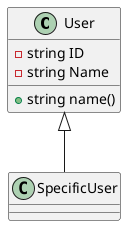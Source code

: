 @startuml
class User {
    -string ID
    -string Name
    +string name()
}
User <|-- SpecificUser
@enduml
